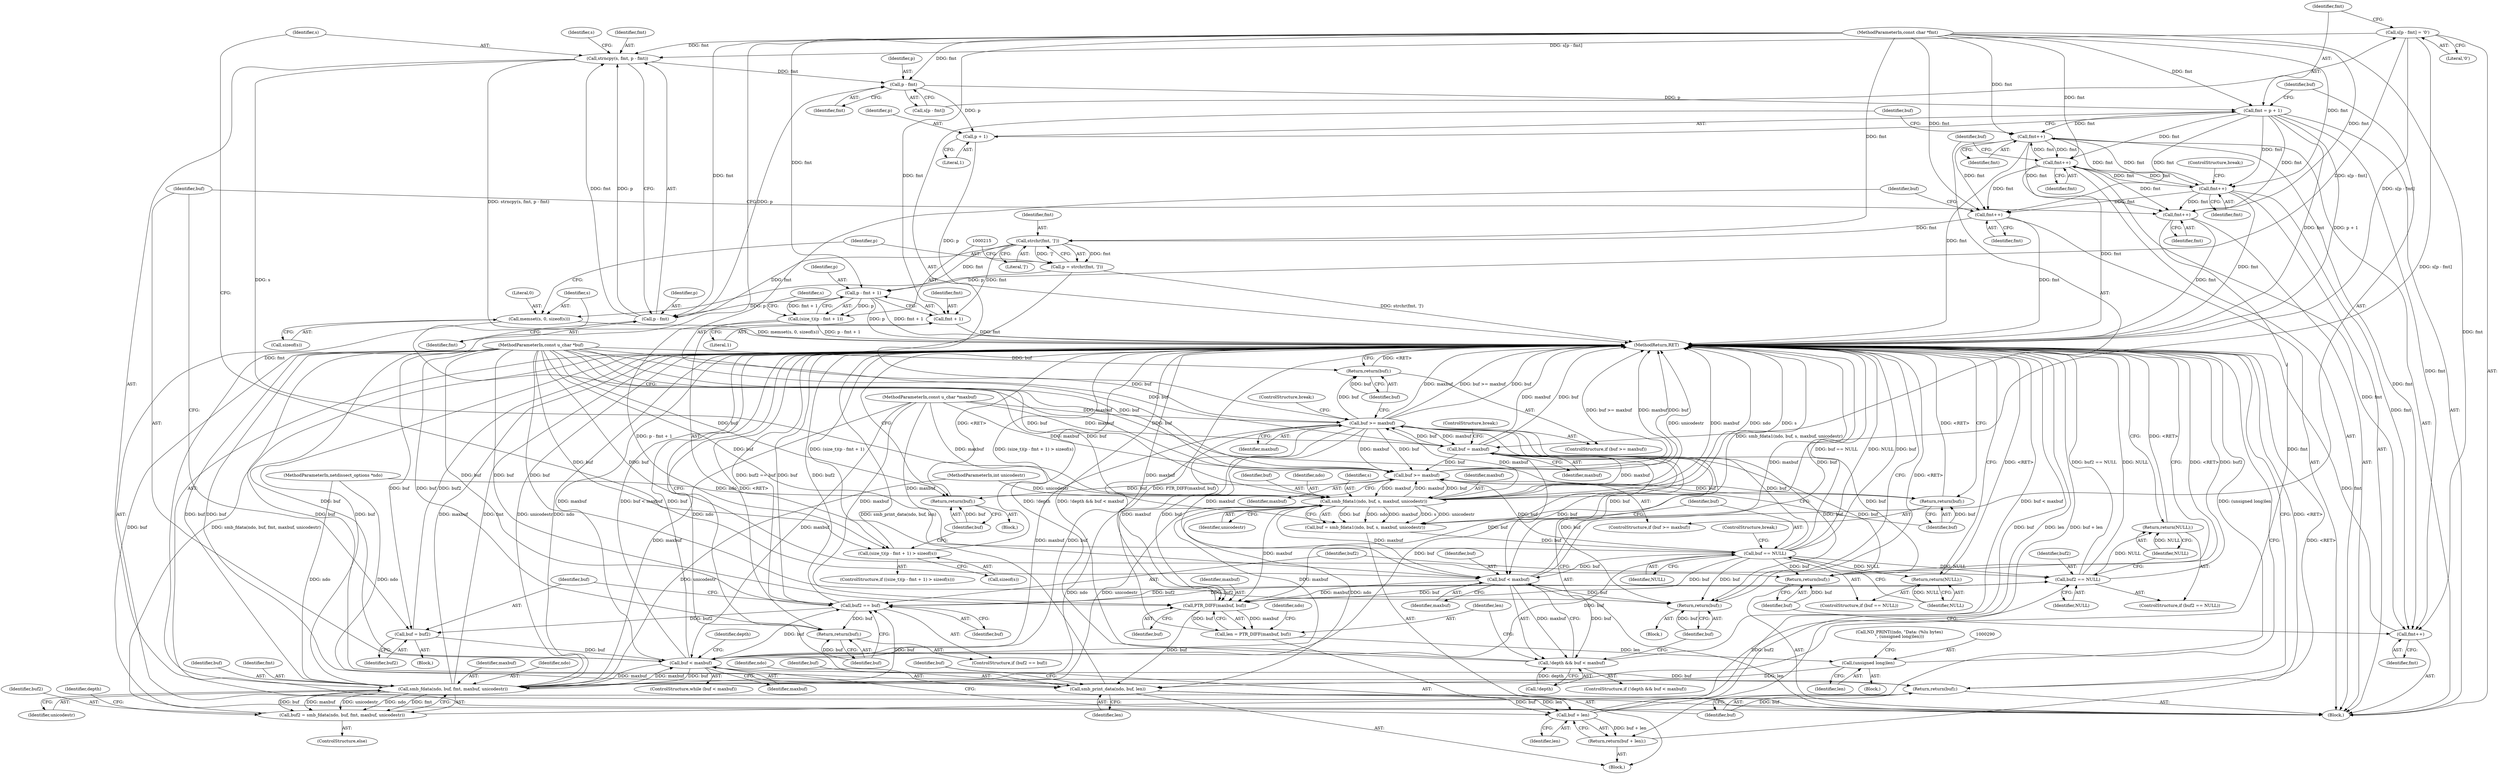 digraph "0_tcpdump_24182d959f661327525a20d9a94c98a8ec016778@array" {
"1000232" [label="(Call,s[p - fmt] = '\0')"];
"1000202" [label="(Call,memset(s, 0, sizeof(s)))"];
"1000226" [label="(Call,strncpy(s, fmt, p - fmt))"];
"1000235" [label="(Call,p - fmt)"];
"1000239" [label="(Call,fmt = p + 1)"];
"1000124" [label="(Call,fmt++)"];
"1000145" [label="(Call,smb_fdata(ndo, buf, fmt, maxbuf, unicodestr))"];
"1000127" [label="(Call,buf < maxbuf)"];
"1000160" [label="(Call,buf2 == buf)"];
"1000154" [label="(Call,buf2 == NULL)"];
"1000157" [label="(Return,return(NULL);)"];
"1000163" [label="(Return,return(buf);)"];
"1000165" [label="(Call,buf = buf2)"];
"1000168" [label="(Return,return(buf);)"];
"1000143" [label="(Call,buf2 = smb_fdata(ndo, buf, fmt, maxbuf, unicodestr))"];
"1000171" [label="(Call,fmt++)"];
"1000181" [label="(Call,fmt++)"];
"1000188" [label="(Call,fmt++)"];
"1000194" [label="(Call,fmt++)"];
"1000209" [label="(Call,strchr(fmt, ']'))"];
"1000207" [label="(Call,p = strchr(fmt, ']'))"];
"1000216" [label="(Call,p - fmt + 1)"];
"1000214" [label="(Call,(size_t)(p - fmt + 1))"];
"1000213" [label="(Call,(size_t)(p - fmt + 1) > sizeof(s))"];
"1000229" [label="(Call,p - fmt)"];
"1000218" [label="(Call,fmt + 1)"];
"1000267" [label="(Call,fmt++)"];
"1000241" [label="(Call,p + 1)"];
"1000246" [label="(Call,smb_fdata1(ndo, buf, s, maxbuf, unicodestr))"];
"1000174" [label="(Call,buf >= maxbuf)"];
"1000177" [label="(Return,return(buf);)"];
"1000183" [label="(Call,buf = maxbuf)"];
"1000190" [label="(Return,return(buf);)"];
"1000197" [label="(Call,buf >= maxbuf)"];
"1000200" [label="(Return,return(buf);)"];
"1000224" [label="(Return,return(buf);)"];
"1000274" [label="(Call,buf < maxbuf)"];
"1000271" [label="(Call,!depth && buf < maxbuf)"];
"1000281" [label="(Call,PTR_DIFF(maxbuf, buf))"];
"1000279" [label="(Call,len = PTR_DIFF(maxbuf, buf))"];
"1000289" [label="(Call,(unsigned long)len)"];
"1000292" [label="(Call,smb_print_data(ndo, buf, len))"];
"1000297" [label="(Call,buf + len)"];
"1000296" [label="(Return,return(buf + len);)"];
"1000300" [label="(Return,return(buf);)"];
"1000244" [label="(Call,buf = smb_fdata1(ndo, buf, s, maxbuf, unicodestr))"];
"1000253" [label="(Call,buf == NULL)"];
"1000256" [label="(Return,return(NULL);)"];
"1000204" [label="(Literal,0)"];
"1000161" [label="(Identifier,buf2)"];
"1000191" [label="(Identifier,buf)"];
"1000296" [label="(Return,return(buf + len);)"];
"1000257" [label="(Identifier,NULL)"];
"1000149" [label="(Identifier,maxbuf)"];
"1000217" [label="(Identifier,p)"];
"1000284" [label="(Call,ND_PRINT((ndo, \"Data: (%lu bytes)\n\", (unsigned long)len)))"];
"1000153" [label="(ControlStructure,if (buf2 == NULL))"];
"1000297" [label="(Call,buf + len)"];
"1000194" [label="(Call,fmt++)"];
"1000255" [label="(Identifier,NULL)"];
"1000198" [label="(Identifier,buf)"];
"1000176" [label="(Identifier,maxbuf)"];
"1000146" [label="(Identifier,ndo)"];
"1000150" [label="(Identifier,unicodestr)"];
"1000144" [label="(Identifier,buf2)"];
"1000228" [label="(Identifier,fmt)"];
"1000145" [label="(Call,smb_fdata(ndo, buf, fmt, maxbuf, unicodestr))"];
"1000248" [label="(Identifier,buf)"];
"1000154" [label="(Call,buf2 == NULL)"];
"1000181" [label="(Call,fmt++)"];
"1000190" [label="(Return,return(buf);)"];
"1000126" [label="(ControlStructure,while (buf < maxbuf))"];
"1000147" [label="(Identifier,buf)"];
"1000299" [label="(Identifier,len)"];
"1000256" [label="(Return,return(NULL);)"];
"1000237" [label="(Identifier,fmt)"];
"1000133" [label="(Identifier,depth)"];
"1000213" [label="(Call,(size_t)(p - fmt + 1) > sizeof(s))"];
"1000238" [label="(Literal,'\0')"];
"1000227" [label="(Identifier,s)"];
"1000165" [label="(Call,buf = buf2)"];
"1000239" [label="(Call,fmt = p + 1)"];
"1000159" [label="(ControlStructure,if (buf2 == buf))"];
"1000183" [label="(Call,buf = maxbuf)"];
"1000244" [label="(Call,buf = smb_fdata1(ndo, buf, s, maxbuf, unicodestr))"];
"1000270" [label="(ControlStructure,if (!depth && buf < maxbuf))"];
"1000258" [label="(ControlStructure,break;)"];
"1000202" [label="(Call,memset(s, 0, sizeof(s)))"];
"1000251" [label="(Identifier,unicodestr)"];
"1000291" [label="(Identifier,len)"];
"1000216" [label="(Call,p - fmt + 1)"];
"1000219" [label="(Identifier,fmt)"];
"1000289" [label="(Call,(unsigned long)len)"];
"1000156" [label="(Identifier,NULL)"];
"1000177" [label="(Return,return(buf);)"];
"1000127" [label="(Call,buf < maxbuf)"];
"1000293" [label="(Identifier,ndo)"];
"1000224" [label="(Return,return(buf);)"];
"1000267" [label="(Call,fmt++)"];
"1000207" [label="(Call,p = strchr(fmt, ']'))"];
"1000277" [label="(Block,)"];
"1000167" [label="(Identifier,buf2)"];
"1000188" [label="(Call,fmt++)"];
"1000295" [label="(Identifier,len)"];
"1000124" [label="(Call,fmt++)"];
"1000199" [label="(Identifier,maxbuf)"];
"1000226" [label="(Call,strncpy(s, fmt, p - fmt))"];
"1000185" [label="(Identifier,maxbuf)"];
"1000242" [label="(Identifier,p)"];
"1000283" [label="(Identifier,buf)"];
"1000208" [label="(Identifier,p)"];
"1000171" [label="(Call,fmt++)"];
"1000230" [label="(Identifier,p)"];
"1000243" [label="(Literal,1)"];
"1000175" [label="(Identifier,buf)"];
"1000166" [label="(Identifier,buf)"];
"1000247" [label="(Identifier,ndo)"];
"1000249" [label="(Identifier,s)"];
"1000174" [label="(Call,buf >= maxbuf)"];
"1000246" [label="(Call,smb_fdata1(ndo, buf, s, maxbuf, unicodestr))"];
"1000212" [label="(ControlStructure,if ((size_t)(p - fmt + 1) > sizeof(s)))"];
"1000196" [label="(ControlStructure,if (buf >= maxbuf))"];
"1000225" [label="(Identifier,buf)"];
"1000125" [label="(Identifier,fmt)"];
"1000160" [label="(Call,buf2 == buf)"];
"1000302" [label="(MethodReturn,RET)"];
"1000253" [label="(Call,buf == NULL)"];
"1000195" [label="(Identifier,fmt)"];
"1000234" [label="(Identifier,s)"];
"1000182" [label="(Identifier,fmt)"];
"1000223" [label="(Block,)"];
"1000218" [label="(Call,fmt + 1)"];
"1000122" [label="(Block,)"];
"1000279" [label="(Call,len = PTR_DIFF(maxbuf, buf))"];
"1000179" [label="(ControlStructure,break;)"];
"1000250" [label="(Identifier,maxbuf)"];
"1000189" [label="(Identifier,fmt)"];
"1000214" [label="(Call,(size_t)(p - fmt + 1))"];
"1000280" [label="(Identifier,len)"];
"1000241" [label="(Call,p + 1)"];
"1000205" [label="(Call,sizeof(s))"];
"1000221" [label="(Call,sizeof(s))"];
"1000240" [label="(Identifier,fmt)"];
"1000129" [label="(Identifier,maxbuf)"];
"1000281" [label="(Call,PTR_DIFF(maxbuf, buf))"];
"1000148" [label="(Identifier,fmt)"];
"1000162" [label="(Identifier,buf)"];
"1000184" [label="(Identifier,buf)"];
"1000211" [label="(Literal,']')"];
"1000231" [label="(Identifier,fmt)"];
"1000142" [label="(ControlStructure,else)"];
"1000169" [label="(Identifier,buf)"];
"1000233" [label="(Call,s[p - fmt])"];
"1000301" [label="(Identifier,buf)"];
"1000143" [label="(Call,buf2 = smb_fdata(ndo, buf, fmt, maxbuf, unicodestr))"];
"1000282" [label="(Identifier,maxbuf)"];
"1000294" [label="(Identifier,buf)"];
"1000128" [label="(Identifier,buf)"];
"1000268" [label="(Identifier,fmt)"];
"1000235" [label="(Call,p - fmt)"];
"1000274" [label="(Call,buf < maxbuf)"];
"1000107" [label="(MethodParameterIn,int unicodestr)"];
"1000105" [label="(MethodParameterIn,const char *fmt)"];
"1000186" [label="(ControlStructure,break;)"];
"1000232" [label="(Call,s[p - fmt] = '\0')"];
"1000197" [label="(Call,buf >= maxbuf)"];
"1000164" [label="(Identifier,buf)"];
"1000210" [label="(Identifier,fmt)"];
"1000104" [label="(MethodParameterIn,const u_char *buf)"];
"1000275" [label="(Identifier,buf)"];
"1000229" [label="(Call,p - fmt)"];
"1000155" [label="(Identifier,buf2)"];
"1000203" [label="(Identifier,s)"];
"1000286" [label="(Identifier,ndo)"];
"1000254" [label="(Identifier,buf)"];
"1000163" [label="(Return,return(buf);)"];
"1000201" [label="(Identifier,buf)"];
"1000173" [label="(ControlStructure,if (buf >= maxbuf))"];
"1000245" [label="(Identifier,buf)"];
"1000236" [label="(Identifier,p)"];
"1000157" [label="(Return,return(NULL);)"];
"1000272" [label="(Call,!depth)"];
"1000271" [label="(Call,!depth && buf < maxbuf)"];
"1000300" [label="(Return,return(buf);)"];
"1000269" [label="(ControlStructure,break;)"];
"1000220" [label="(Literal,1)"];
"1000287" [label="(Block,)"];
"1000158" [label="(Identifier,NULL)"];
"1000298" [label="(Identifier,buf)"];
"1000200" [label="(Return,return(buf);)"];
"1000152" [label="(Identifier,depth)"];
"1000106" [label="(MethodParameterIn,const u_char *maxbuf)"];
"1000209" [label="(Call,strchr(fmt, ']'))"];
"1000292" [label="(Call,smb_print_data(ndo, buf, len))"];
"1000103" [label="(MethodParameterIn,netdissect_options *ndo)"];
"1000178" [label="(Identifier,buf)"];
"1000252" [label="(ControlStructure,if (buf == NULL))"];
"1000130" [label="(Block,)"];
"1000108" [label="(Block,)"];
"1000276" [label="(Identifier,maxbuf)"];
"1000168" [label="(Return,return(buf);)"];
"1000172" [label="(Identifier,fmt)"];
"1000222" [label="(Identifier,s)"];
"1000232" -> "1000122"  [label="AST: "];
"1000232" -> "1000238"  [label="CFG: "];
"1000233" -> "1000232"  [label="AST: "];
"1000238" -> "1000232"  [label="AST: "];
"1000240" -> "1000232"  [label="CFG: "];
"1000232" -> "1000302"  [label="DDG: s[p - fmt]"];
"1000232" -> "1000202"  [label="DDG: s[p - fmt]"];
"1000232" -> "1000226"  [label="DDG: s[p - fmt]"];
"1000232" -> "1000246"  [label="DDG: s[p - fmt]"];
"1000202" -> "1000122"  [label="AST: "];
"1000202" -> "1000205"  [label="CFG: "];
"1000203" -> "1000202"  [label="AST: "];
"1000204" -> "1000202"  [label="AST: "];
"1000205" -> "1000202"  [label="AST: "];
"1000208" -> "1000202"  [label="CFG: "];
"1000202" -> "1000302"  [label="DDG: memset(s, 0, sizeof(s))"];
"1000226" -> "1000122"  [label="AST: "];
"1000226" -> "1000229"  [label="CFG: "];
"1000227" -> "1000226"  [label="AST: "];
"1000228" -> "1000226"  [label="AST: "];
"1000229" -> "1000226"  [label="AST: "];
"1000234" -> "1000226"  [label="CFG: "];
"1000226" -> "1000302"  [label="DDG: strncpy(s, fmt, p - fmt)"];
"1000229" -> "1000226"  [label="DDG: fmt"];
"1000229" -> "1000226"  [label="DDG: p"];
"1000105" -> "1000226"  [label="DDG: fmt"];
"1000226" -> "1000235"  [label="DDG: fmt"];
"1000226" -> "1000246"  [label="DDG: s"];
"1000235" -> "1000233"  [label="AST: "];
"1000235" -> "1000237"  [label="CFG: "];
"1000236" -> "1000235"  [label="AST: "];
"1000237" -> "1000235"  [label="AST: "];
"1000233" -> "1000235"  [label="CFG: "];
"1000229" -> "1000235"  [label="DDG: p"];
"1000105" -> "1000235"  [label="DDG: fmt"];
"1000235" -> "1000239"  [label="DDG: p"];
"1000235" -> "1000241"  [label="DDG: p"];
"1000239" -> "1000122"  [label="AST: "];
"1000239" -> "1000241"  [label="CFG: "];
"1000240" -> "1000239"  [label="AST: "];
"1000241" -> "1000239"  [label="AST: "];
"1000245" -> "1000239"  [label="CFG: "];
"1000239" -> "1000302"  [label="DDG: fmt"];
"1000239" -> "1000302"  [label="DDG: p + 1"];
"1000239" -> "1000124"  [label="DDG: fmt"];
"1000239" -> "1000171"  [label="DDG: fmt"];
"1000239" -> "1000181"  [label="DDG: fmt"];
"1000239" -> "1000188"  [label="DDG: fmt"];
"1000239" -> "1000194"  [label="DDG: fmt"];
"1000105" -> "1000239"  [label="DDG: fmt"];
"1000239" -> "1000267"  [label="DDG: fmt"];
"1000124" -> "1000122"  [label="AST: "];
"1000124" -> "1000125"  [label="CFG: "];
"1000125" -> "1000124"  [label="AST: "];
"1000128" -> "1000124"  [label="CFG: "];
"1000124" -> "1000302"  [label="DDG: fmt"];
"1000181" -> "1000124"  [label="DDG: fmt"];
"1000171" -> "1000124"  [label="DDG: fmt"];
"1000267" -> "1000124"  [label="DDG: fmt"];
"1000105" -> "1000124"  [label="DDG: fmt"];
"1000124" -> "1000145"  [label="DDG: fmt"];
"1000145" -> "1000143"  [label="AST: "];
"1000145" -> "1000150"  [label="CFG: "];
"1000146" -> "1000145"  [label="AST: "];
"1000147" -> "1000145"  [label="AST: "];
"1000148" -> "1000145"  [label="AST: "];
"1000149" -> "1000145"  [label="AST: "];
"1000150" -> "1000145"  [label="AST: "];
"1000143" -> "1000145"  [label="CFG: "];
"1000145" -> "1000302"  [label="DDG: maxbuf"];
"1000145" -> "1000302"  [label="DDG: fmt"];
"1000145" -> "1000302"  [label="DDG: unicodestr"];
"1000145" -> "1000302"  [label="DDG: ndo"];
"1000145" -> "1000302"  [label="DDG: buf"];
"1000145" -> "1000127"  [label="DDG: maxbuf"];
"1000145" -> "1000143"  [label="DDG: buf"];
"1000145" -> "1000143"  [label="DDG: maxbuf"];
"1000145" -> "1000143"  [label="DDG: unicodestr"];
"1000145" -> "1000143"  [label="DDG: ndo"];
"1000145" -> "1000143"  [label="DDG: fmt"];
"1000246" -> "1000145"  [label="DDG: ndo"];
"1000246" -> "1000145"  [label="DDG: unicodestr"];
"1000103" -> "1000145"  [label="DDG: ndo"];
"1000127" -> "1000145"  [label="DDG: buf"];
"1000127" -> "1000145"  [label="DDG: maxbuf"];
"1000104" -> "1000145"  [label="DDG: buf"];
"1000106" -> "1000145"  [label="DDG: maxbuf"];
"1000107" -> "1000145"  [label="DDG: unicodestr"];
"1000105" -> "1000145"  [label="DDG: fmt"];
"1000145" -> "1000160"  [label="DDG: buf"];
"1000127" -> "1000126"  [label="AST: "];
"1000127" -> "1000129"  [label="CFG: "];
"1000128" -> "1000127"  [label="AST: "];
"1000129" -> "1000127"  [label="AST: "];
"1000133" -> "1000127"  [label="CFG: "];
"1000169" -> "1000127"  [label="CFG: "];
"1000127" -> "1000302"  [label="DDG: maxbuf"];
"1000127" -> "1000302"  [label="DDG: buf < maxbuf"];
"1000127" -> "1000302"  [label="DDG: buf"];
"1000253" -> "1000127"  [label="DDG: buf"];
"1000174" -> "1000127"  [label="DDG: buf"];
"1000174" -> "1000127"  [label="DDG: maxbuf"];
"1000165" -> "1000127"  [label="DDG: buf"];
"1000183" -> "1000127"  [label="DDG: buf"];
"1000104" -> "1000127"  [label="DDG: buf"];
"1000246" -> "1000127"  [label="DDG: maxbuf"];
"1000106" -> "1000127"  [label="DDG: maxbuf"];
"1000127" -> "1000160"  [label="DDG: buf"];
"1000127" -> "1000168"  [label="DDG: buf"];
"1000160" -> "1000159"  [label="AST: "];
"1000160" -> "1000162"  [label="CFG: "];
"1000161" -> "1000160"  [label="AST: "];
"1000162" -> "1000160"  [label="AST: "];
"1000164" -> "1000160"  [label="CFG: "];
"1000166" -> "1000160"  [label="CFG: "];
"1000160" -> "1000302"  [label="DDG: buf2 == buf"];
"1000160" -> "1000302"  [label="DDG: buf"];
"1000160" -> "1000302"  [label="DDG: buf2"];
"1000160" -> "1000154"  [label="DDG: buf2"];
"1000154" -> "1000160"  [label="DDG: buf2"];
"1000104" -> "1000160"  [label="DDG: buf"];
"1000160" -> "1000163"  [label="DDG: buf"];
"1000160" -> "1000165"  [label="DDG: buf2"];
"1000154" -> "1000153"  [label="AST: "];
"1000154" -> "1000156"  [label="CFG: "];
"1000155" -> "1000154"  [label="AST: "];
"1000156" -> "1000154"  [label="AST: "];
"1000158" -> "1000154"  [label="CFG: "];
"1000161" -> "1000154"  [label="CFG: "];
"1000154" -> "1000302"  [label="DDG: buf2"];
"1000154" -> "1000302"  [label="DDG: buf2 == NULL"];
"1000154" -> "1000302"  [label="DDG: NULL"];
"1000143" -> "1000154"  [label="DDG: buf2"];
"1000253" -> "1000154"  [label="DDG: NULL"];
"1000154" -> "1000157"  [label="DDG: NULL"];
"1000157" -> "1000153"  [label="AST: "];
"1000157" -> "1000158"  [label="CFG: "];
"1000158" -> "1000157"  [label="AST: "];
"1000302" -> "1000157"  [label="CFG: "];
"1000157" -> "1000302"  [label="DDG: <RET>"];
"1000158" -> "1000157"  [label="DDG: NULL"];
"1000163" -> "1000159"  [label="AST: "];
"1000163" -> "1000164"  [label="CFG: "];
"1000164" -> "1000163"  [label="AST: "];
"1000302" -> "1000163"  [label="CFG: "];
"1000163" -> "1000302"  [label="DDG: <RET>"];
"1000164" -> "1000163"  [label="DDG: buf"];
"1000104" -> "1000163"  [label="DDG: buf"];
"1000165" -> "1000130"  [label="AST: "];
"1000165" -> "1000167"  [label="CFG: "];
"1000166" -> "1000165"  [label="AST: "];
"1000167" -> "1000165"  [label="AST: "];
"1000128" -> "1000165"  [label="CFG: "];
"1000165" -> "1000302"  [label="DDG: buf2"];
"1000104" -> "1000165"  [label="DDG: buf"];
"1000168" -> "1000122"  [label="AST: "];
"1000168" -> "1000169"  [label="CFG: "];
"1000169" -> "1000168"  [label="AST: "];
"1000302" -> "1000168"  [label="CFG: "];
"1000168" -> "1000302"  [label="DDG: <RET>"];
"1000169" -> "1000168"  [label="DDG: buf"];
"1000104" -> "1000168"  [label="DDG: buf"];
"1000143" -> "1000142"  [label="AST: "];
"1000144" -> "1000143"  [label="AST: "];
"1000152" -> "1000143"  [label="CFG: "];
"1000143" -> "1000302"  [label="DDG: smb_fdata(ndo, buf, fmt, maxbuf, unicodestr)"];
"1000171" -> "1000122"  [label="AST: "];
"1000171" -> "1000172"  [label="CFG: "];
"1000172" -> "1000171"  [label="AST: "];
"1000175" -> "1000171"  [label="CFG: "];
"1000171" -> "1000302"  [label="DDG: fmt"];
"1000181" -> "1000171"  [label="DDG: fmt"];
"1000267" -> "1000171"  [label="DDG: fmt"];
"1000105" -> "1000171"  [label="DDG: fmt"];
"1000171" -> "1000181"  [label="DDG: fmt"];
"1000171" -> "1000188"  [label="DDG: fmt"];
"1000171" -> "1000194"  [label="DDG: fmt"];
"1000171" -> "1000267"  [label="DDG: fmt"];
"1000181" -> "1000122"  [label="AST: "];
"1000181" -> "1000182"  [label="CFG: "];
"1000182" -> "1000181"  [label="AST: "];
"1000184" -> "1000181"  [label="CFG: "];
"1000181" -> "1000302"  [label="DDG: fmt"];
"1000267" -> "1000181"  [label="DDG: fmt"];
"1000105" -> "1000181"  [label="DDG: fmt"];
"1000181" -> "1000188"  [label="DDG: fmt"];
"1000181" -> "1000194"  [label="DDG: fmt"];
"1000181" -> "1000267"  [label="DDG: fmt"];
"1000188" -> "1000122"  [label="AST: "];
"1000188" -> "1000189"  [label="CFG: "];
"1000189" -> "1000188"  [label="AST: "];
"1000191" -> "1000188"  [label="CFG: "];
"1000188" -> "1000302"  [label="DDG: fmt"];
"1000267" -> "1000188"  [label="DDG: fmt"];
"1000105" -> "1000188"  [label="DDG: fmt"];
"1000194" -> "1000122"  [label="AST: "];
"1000194" -> "1000195"  [label="CFG: "];
"1000195" -> "1000194"  [label="AST: "];
"1000198" -> "1000194"  [label="CFG: "];
"1000194" -> "1000302"  [label="DDG: fmt"];
"1000267" -> "1000194"  [label="DDG: fmt"];
"1000105" -> "1000194"  [label="DDG: fmt"];
"1000194" -> "1000209"  [label="DDG: fmt"];
"1000209" -> "1000207"  [label="AST: "];
"1000209" -> "1000211"  [label="CFG: "];
"1000210" -> "1000209"  [label="AST: "];
"1000211" -> "1000209"  [label="AST: "];
"1000207" -> "1000209"  [label="CFG: "];
"1000209" -> "1000207"  [label="DDG: fmt"];
"1000209" -> "1000207"  [label="DDG: ']'"];
"1000105" -> "1000209"  [label="DDG: fmt"];
"1000209" -> "1000216"  [label="DDG: fmt"];
"1000209" -> "1000218"  [label="DDG: fmt"];
"1000209" -> "1000229"  [label="DDG: fmt"];
"1000207" -> "1000122"  [label="AST: "];
"1000208" -> "1000207"  [label="AST: "];
"1000215" -> "1000207"  [label="CFG: "];
"1000207" -> "1000302"  [label="DDG: strchr(fmt, ']')"];
"1000207" -> "1000216"  [label="DDG: p"];
"1000216" -> "1000214"  [label="AST: "];
"1000216" -> "1000218"  [label="CFG: "];
"1000217" -> "1000216"  [label="AST: "];
"1000218" -> "1000216"  [label="AST: "];
"1000214" -> "1000216"  [label="CFG: "];
"1000216" -> "1000302"  [label="DDG: p"];
"1000216" -> "1000302"  [label="DDG: fmt + 1"];
"1000216" -> "1000214"  [label="DDG: p"];
"1000216" -> "1000214"  [label="DDG: fmt + 1"];
"1000105" -> "1000216"  [label="DDG: fmt"];
"1000216" -> "1000229"  [label="DDG: p"];
"1000214" -> "1000213"  [label="AST: "];
"1000215" -> "1000214"  [label="AST: "];
"1000222" -> "1000214"  [label="CFG: "];
"1000214" -> "1000302"  [label="DDG: p - fmt + 1"];
"1000214" -> "1000213"  [label="DDG: p - fmt + 1"];
"1000213" -> "1000212"  [label="AST: "];
"1000213" -> "1000221"  [label="CFG: "];
"1000221" -> "1000213"  [label="AST: "];
"1000225" -> "1000213"  [label="CFG: "];
"1000227" -> "1000213"  [label="CFG: "];
"1000213" -> "1000302"  [label="DDG: (size_t)(p - fmt + 1)"];
"1000213" -> "1000302"  [label="DDG: (size_t)(p - fmt + 1) > sizeof(s)"];
"1000229" -> "1000231"  [label="CFG: "];
"1000230" -> "1000229"  [label="AST: "];
"1000231" -> "1000229"  [label="AST: "];
"1000105" -> "1000229"  [label="DDG: fmt"];
"1000218" -> "1000220"  [label="CFG: "];
"1000219" -> "1000218"  [label="AST: "];
"1000220" -> "1000218"  [label="AST: "];
"1000218" -> "1000302"  [label="DDG: fmt"];
"1000105" -> "1000218"  [label="DDG: fmt"];
"1000267" -> "1000122"  [label="AST: "];
"1000267" -> "1000268"  [label="CFG: "];
"1000268" -> "1000267"  [label="AST: "];
"1000269" -> "1000267"  [label="CFG: "];
"1000267" -> "1000302"  [label="DDG: fmt"];
"1000105" -> "1000267"  [label="DDG: fmt"];
"1000241" -> "1000243"  [label="CFG: "];
"1000242" -> "1000241"  [label="AST: "];
"1000243" -> "1000241"  [label="AST: "];
"1000241" -> "1000302"  [label="DDG: p"];
"1000246" -> "1000244"  [label="AST: "];
"1000246" -> "1000251"  [label="CFG: "];
"1000247" -> "1000246"  [label="AST: "];
"1000248" -> "1000246"  [label="AST: "];
"1000249" -> "1000246"  [label="AST: "];
"1000250" -> "1000246"  [label="AST: "];
"1000251" -> "1000246"  [label="AST: "];
"1000244" -> "1000246"  [label="CFG: "];
"1000246" -> "1000302"  [label="DDG: unicodestr"];
"1000246" -> "1000302"  [label="DDG: maxbuf"];
"1000246" -> "1000302"  [label="DDG: ndo"];
"1000246" -> "1000302"  [label="DDG: s"];
"1000246" -> "1000174"  [label="DDG: maxbuf"];
"1000246" -> "1000183"  [label="DDG: maxbuf"];
"1000246" -> "1000197"  [label="DDG: maxbuf"];
"1000246" -> "1000244"  [label="DDG: buf"];
"1000246" -> "1000244"  [label="DDG: ndo"];
"1000246" -> "1000244"  [label="DDG: maxbuf"];
"1000246" -> "1000244"  [label="DDG: s"];
"1000246" -> "1000244"  [label="DDG: unicodestr"];
"1000103" -> "1000246"  [label="DDG: ndo"];
"1000197" -> "1000246"  [label="DDG: buf"];
"1000197" -> "1000246"  [label="DDG: maxbuf"];
"1000104" -> "1000246"  [label="DDG: buf"];
"1000106" -> "1000246"  [label="DDG: maxbuf"];
"1000107" -> "1000246"  [label="DDG: unicodestr"];
"1000246" -> "1000274"  [label="DDG: maxbuf"];
"1000246" -> "1000281"  [label="DDG: maxbuf"];
"1000246" -> "1000292"  [label="DDG: ndo"];
"1000174" -> "1000173"  [label="AST: "];
"1000174" -> "1000176"  [label="CFG: "];
"1000175" -> "1000174"  [label="AST: "];
"1000176" -> "1000174"  [label="AST: "];
"1000178" -> "1000174"  [label="CFG: "];
"1000179" -> "1000174"  [label="CFG: "];
"1000174" -> "1000302"  [label="DDG: maxbuf"];
"1000174" -> "1000302"  [label="DDG: buf >= maxbuf"];
"1000174" -> "1000302"  [label="DDG: buf"];
"1000253" -> "1000174"  [label="DDG: buf"];
"1000183" -> "1000174"  [label="DDG: buf"];
"1000104" -> "1000174"  [label="DDG: buf"];
"1000106" -> "1000174"  [label="DDG: maxbuf"];
"1000174" -> "1000177"  [label="DDG: buf"];
"1000174" -> "1000183"  [label="DDG: maxbuf"];
"1000174" -> "1000190"  [label="DDG: buf"];
"1000174" -> "1000197"  [label="DDG: buf"];
"1000174" -> "1000197"  [label="DDG: maxbuf"];
"1000174" -> "1000274"  [label="DDG: buf"];
"1000174" -> "1000274"  [label="DDG: maxbuf"];
"1000174" -> "1000281"  [label="DDG: maxbuf"];
"1000174" -> "1000281"  [label="DDG: buf"];
"1000174" -> "1000300"  [label="DDG: buf"];
"1000177" -> "1000173"  [label="AST: "];
"1000177" -> "1000178"  [label="CFG: "];
"1000178" -> "1000177"  [label="AST: "];
"1000302" -> "1000177"  [label="CFG: "];
"1000177" -> "1000302"  [label="DDG: <RET>"];
"1000178" -> "1000177"  [label="DDG: buf"];
"1000104" -> "1000177"  [label="DDG: buf"];
"1000183" -> "1000122"  [label="AST: "];
"1000183" -> "1000185"  [label="CFG: "];
"1000184" -> "1000183"  [label="AST: "];
"1000185" -> "1000183"  [label="AST: "];
"1000186" -> "1000183"  [label="CFG: "];
"1000183" -> "1000302"  [label="DDG: maxbuf"];
"1000183" -> "1000302"  [label="DDG: buf"];
"1000106" -> "1000183"  [label="DDG: maxbuf"];
"1000104" -> "1000183"  [label="DDG: buf"];
"1000183" -> "1000190"  [label="DDG: buf"];
"1000183" -> "1000197"  [label="DDG: buf"];
"1000183" -> "1000274"  [label="DDG: buf"];
"1000183" -> "1000281"  [label="DDG: buf"];
"1000183" -> "1000300"  [label="DDG: buf"];
"1000190" -> "1000122"  [label="AST: "];
"1000190" -> "1000191"  [label="CFG: "];
"1000191" -> "1000190"  [label="AST: "];
"1000302" -> "1000190"  [label="CFG: "];
"1000190" -> "1000302"  [label="DDG: <RET>"];
"1000191" -> "1000190"  [label="DDG: buf"];
"1000253" -> "1000190"  [label="DDG: buf"];
"1000104" -> "1000190"  [label="DDG: buf"];
"1000197" -> "1000196"  [label="AST: "];
"1000197" -> "1000199"  [label="CFG: "];
"1000198" -> "1000197"  [label="AST: "];
"1000199" -> "1000197"  [label="AST: "];
"1000201" -> "1000197"  [label="CFG: "];
"1000203" -> "1000197"  [label="CFG: "];
"1000197" -> "1000302"  [label="DDG: buf >= maxbuf"];
"1000197" -> "1000302"  [label="DDG: maxbuf"];
"1000197" -> "1000302"  [label="DDG: buf"];
"1000253" -> "1000197"  [label="DDG: buf"];
"1000104" -> "1000197"  [label="DDG: buf"];
"1000106" -> "1000197"  [label="DDG: maxbuf"];
"1000197" -> "1000200"  [label="DDG: buf"];
"1000197" -> "1000224"  [label="DDG: buf"];
"1000200" -> "1000196"  [label="AST: "];
"1000200" -> "1000201"  [label="CFG: "];
"1000201" -> "1000200"  [label="AST: "];
"1000302" -> "1000200"  [label="CFG: "];
"1000200" -> "1000302"  [label="DDG: <RET>"];
"1000201" -> "1000200"  [label="DDG: buf"];
"1000104" -> "1000200"  [label="DDG: buf"];
"1000224" -> "1000223"  [label="AST: "];
"1000224" -> "1000225"  [label="CFG: "];
"1000225" -> "1000224"  [label="AST: "];
"1000302" -> "1000224"  [label="CFG: "];
"1000224" -> "1000302"  [label="DDG: <RET>"];
"1000225" -> "1000224"  [label="DDG: buf"];
"1000104" -> "1000224"  [label="DDG: buf"];
"1000274" -> "1000271"  [label="AST: "];
"1000274" -> "1000276"  [label="CFG: "];
"1000275" -> "1000274"  [label="AST: "];
"1000276" -> "1000274"  [label="AST: "];
"1000271" -> "1000274"  [label="CFG: "];
"1000274" -> "1000302"  [label="DDG: maxbuf"];
"1000274" -> "1000302"  [label="DDG: buf"];
"1000274" -> "1000271"  [label="DDG: buf"];
"1000274" -> "1000271"  [label="DDG: maxbuf"];
"1000253" -> "1000274"  [label="DDG: buf"];
"1000104" -> "1000274"  [label="DDG: buf"];
"1000106" -> "1000274"  [label="DDG: maxbuf"];
"1000274" -> "1000281"  [label="DDG: maxbuf"];
"1000274" -> "1000281"  [label="DDG: buf"];
"1000274" -> "1000300"  [label="DDG: buf"];
"1000271" -> "1000270"  [label="AST: "];
"1000271" -> "1000272"  [label="CFG: "];
"1000272" -> "1000271"  [label="AST: "];
"1000280" -> "1000271"  [label="CFG: "];
"1000301" -> "1000271"  [label="CFG: "];
"1000271" -> "1000302"  [label="DDG: buf < maxbuf"];
"1000271" -> "1000302"  [label="DDG: !depth"];
"1000271" -> "1000302"  [label="DDG: !depth && buf < maxbuf"];
"1000272" -> "1000271"  [label="DDG: depth"];
"1000281" -> "1000279"  [label="AST: "];
"1000281" -> "1000283"  [label="CFG: "];
"1000282" -> "1000281"  [label="AST: "];
"1000283" -> "1000281"  [label="AST: "];
"1000279" -> "1000281"  [label="CFG: "];
"1000281" -> "1000302"  [label="DDG: maxbuf"];
"1000281" -> "1000279"  [label="DDG: maxbuf"];
"1000281" -> "1000279"  [label="DDG: buf"];
"1000106" -> "1000281"  [label="DDG: maxbuf"];
"1000253" -> "1000281"  [label="DDG: buf"];
"1000104" -> "1000281"  [label="DDG: buf"];
"1000281" -> "1000292"  [label="DDG: buf"];
"1000279" -> "1000277"  [label="AST: "];
"1000280" -> "1000279"  [label="AST: "];
"1000286" -> "1000279"  [label="CFG: "];
"1000279" -> "1000302"  [label="DDG: PTR_DIFF(maxbuf, buf)"];
"1000279" -> "1000289"  [label="DDG: len"];
"1000289" -> "1000287"  [label="AST: "];
"1000289" -> "1000291"  [label="CFG: "];
"1000290" -> "1000289"  [label="AST: "];
"1000291" -> "1000289"  [label="AST: "];
"1000284" -> "1000289"  [label="CFG: "];
"1000289" -> "1000302"  [label="DDG: (unsigned long)len"];
"1000289" -> "1000292"  [label="DDG: len"];
"1000292" -> "1000277"  [label="AST: "];
"1000292" -> "1000295"  [label="CFG: "];
"1000293" -> "1000292"  [label="AST: "];
"1000294" -> "1000292"  [label="AST: "];
"1000295" -> "1000292"  [label="AST: "];
"1000298" -> "1000292"  [label="CFG: "];
"1000292" -> "1000302"  [label="DDG: smb_print_data(ndo, buf, len)"];
"1000292" -> "1000302"  [label="DDG: ndo"];
"1000103" -> "1000292"  [label="DDG: ndo"];
"1000104" -> "1000292"  [label="DDG: buf"];
"1000292" -> "1000297"  [label="DDG: buf"];
"1000292" -> "1000297"  [label="DDG: len"];
"1000297" -> "1000296"  [label="AST: "];
"1000297" -> "1000299"  [label="CFG: "];
"1000298" -> "1000297"  [label="AST: "];
"1000299" -> "1000297"  [label="AST: "];
"1000296" -> "1000297"  [label="CFG: "];
"1000297" -> "1000302"  [label="DDG: buf"];
"1000297" -> "1000302"  [label="DDG: len"];
"1000297" -> "1000302"  [label="DDG: buf + len"];
"1000297" -> "1000296"  [label="DDG: buf + len"];
"1000104" -> "1000297"  [label="DDG: buf"];
"1000296" -> "1000277"  [label="AST: "];
"1000302" -> "1000296"  [label="CFG: "];
"1000296" -> "1000302"  [label="DDG: <RET>"];
"1000300" -> "1000108"  [label="AST: "];
"1000300" -> "1000301"  [label="CFG: "];
"1000301" -> "1000300"  [label="AST: "];
"1000302" -> "1000300"  [label="CFG: "];
"1000300" -> "1000302"  [label="DDG: <RET>"];
"1000301" -> "1000300"  [label="DDG: buf"];
"1000253" -> "1000300"  [label="DDG: buf"];
"1000104" -> "1000300"  [label="DDG: buf"];
"1000244" -> "1000122"  [label="AST: "];
"1000245" -> "1000244"  [label="AST: "];
"1000254" -> "1000244"  [label="CFG: "];
"1000244" -> "1000302"  [label="DDG: smb_fdata1(ndo, buf, s, maxbuf, unicodestr)"];
"1000104" -> "1000244"  [label="DDG: buf"];
"1000244" -> "1000253"  [label="DDG: buf"];
"1000253" -> "1000252"  [label="AST: "];
"1000253" -> "1000255"  [label="CFG: "];
"1000254" -> "1000253"  [label="AST: "];
"1000255" -> "1000253"  [label="AST: "];
"1000257" -> "1000253"  [label="CFG: "];
"1000258" -> "1000253"  [label="CFG: "];
"1000253" -> "1000302"  [label="DDG: buf == NULL"];
"1000253" -> "1000302"  [label="DDG: NULL"];
"1000253" -> "1000302"  [label="DDG: buf"];
"1000104" -> "1000253"  [label="DDG: buf"];
"1000253" -> "1000256"  [label="DDG: NULL"];
"1000256" -> "1000252"  [label="AST: "];
"1000256" -> "1000257"  [label="CFG: "];
"1000257" -> "1000256"  [label="AST: "];
"1000302" -> "1000256"  [label="CFG: "];
"1000256" -> "1000302"  [label="DDG: <RET>"];
"1000257" -> "1000256"  [label="DDG: NULL"];
}
